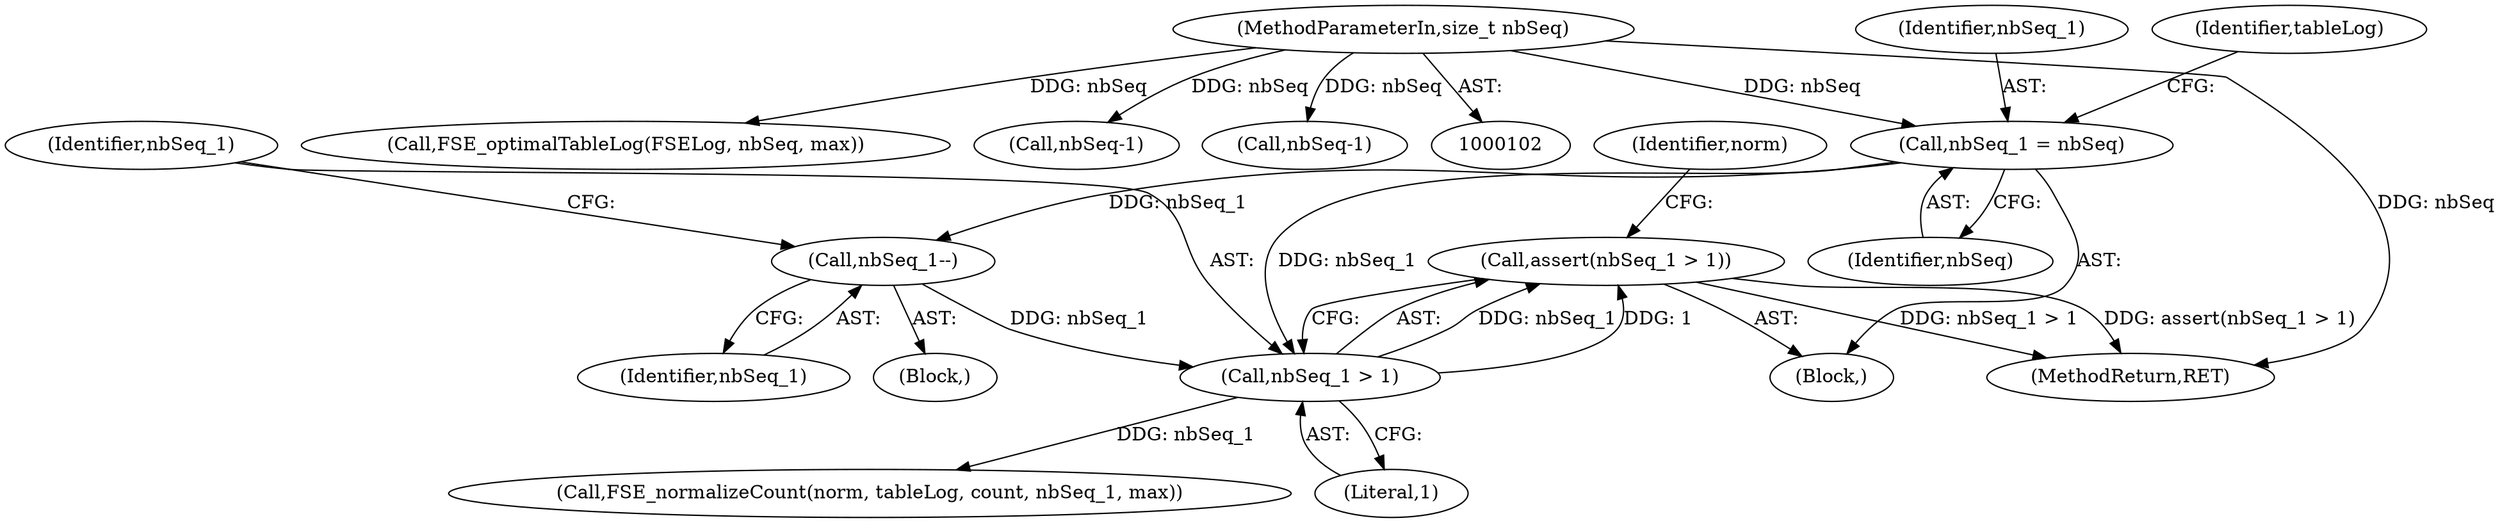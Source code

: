 digraph "0_zstd_3e5cdf1b6a85843e991d7d10f6a2567c15580da0@API" {
"1000202" [label="(Call,assert(nbSeq_1 > 1))"];
"1000203" [label="(Call,nbSeq_1 > 1)"];
"1000171" [label="(Call,nbSeq_1 = nbSeq)"];
"1000111" [label="(MethodParameterIn,size_t nbSeq)"];
"1000200" [label="(Call,nbSeq_1--)"];
"1000203" [label="(Call,nbSeq_1 > 1)"];
"1000202" [label="(Call,assert(nbSeq_1 > 1))"];
"1000207" [label="(Call,FSE_normalizeCount(norm, tableLog, count, nbSeq_1, max))"];
"1000247" [label="(MethodReturn,RET)"];
"1000208" [label="(Identifier,norm)"];
"1000205" [label="(Literal,1)"];
"1000200" [label="(Call,nbSeq_1--)"];
"1000172" [label="(Identifier,nbSeq_1)"];
"1000111" [label="(MethodParameterIn,size_t nbSeq)"];
"1000177" [label="(Call,FSE_optimalTableLog(FSELog, nbSeq, max))"];
"1000201" [label="(Identifier,nbSeq_1)"];
"1000176" [label="(Identifier,tableLog)"];
"1000204" [label="(Identifier,nbSeq_1)"];
"1000197" [label="(Call,nbSeq-1)"];
"1000187" [label="(Call,nbSeq-1)"];
"1000168" [label="(Block,)"];
"1000173" [label="(Identifier,nbSeq)"];
"1000191" [label="(Block,)"];
"1000171" [label="(Call,nbSeq_1 = nbSeq)"];
"1000202" -> "1000168"  [label="AST: "];
"1000202" -> "1000203"  [label="CFG: "];
"1000203" -> "1000202"  [label="AST: "];
"1000208" -> "1000202"  [label="CFG: "];
"1000202" -> "1000247"  [label="DDG: nbSeq_1 > 1"];
"1000202" -> "1000247"  [label="DDG: assert(nbSeq_1 > 1)"];
"1000203" -> "1000202"  [label="DDG: nbSeq_1"];
"1000203" -> "1000202"  [label="DDG: 1"];
"1000203" -> "1000205"  [label="CFG: "];
"1000204" -> "1000203"  [label="AST: "];
"1000205" -> "1000203"  [label="AST: "];
"1000171" -> "1000203"  [label="DDG: nbSeq_1"];
"1000200" -> "1000203"  [label="DDG: nbSeq_1"];
"1000203" -> "1000207"  [label="DDG: nbSeq_1"];
"1000171" -> "1000168"  [label="AST: "];
"1000171" -> "1000173"  [label="CFG: "];
"1000172" -> "1000171"  [label="AST: "];
"1000173" -> "1000171"  [label="AST: "];
"1000176" -> "1000171"  [label="CFG: "];
"1000111" -> "1000171"  [label="DDG: nbSeq"];
"1000171" -> "1000200"  [label="DDG: nbSeq_1"];
"1000111" -> "1000102"  [label="AST: "];
"1000111" -> "1000247"  [label="DDG: nbSeq"];
"1000111" -> "1000177"  [label="DDG: nbSeq"];
"1000111" -> "1000187"  [label="DDG: nbSeq"];
"1000111" -> "1000197"  [label="DDG: nbSeq"];
"1000200" -> "1000191"  [label="AST: "];
"1000200" -> "1000201"  [label="CFG: "];
"1000201" -> "1000200"  [label="AST: "];
"1000204" -> "1000200"  [label="CFG: "];
}
